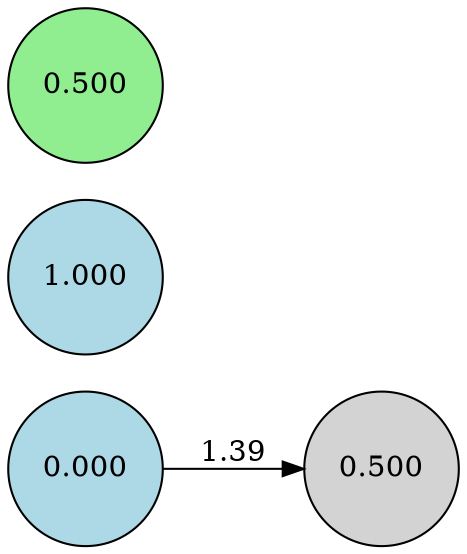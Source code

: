 digraph neat {
  rankdir=LR;
  node [shape=circle];
  node0 [label="0.000", style=filled, fillcolor=lightblue];
  node1 [label="1.000", style=filled, fillcolor=lightblue];
  node61 [label="0.500", style=filled, fillcolor=lightgreen];
  node168 [label="0.500", style=filled, fillcolor=lightgray];
  node0 -> node168 [label="1.39"];
}
